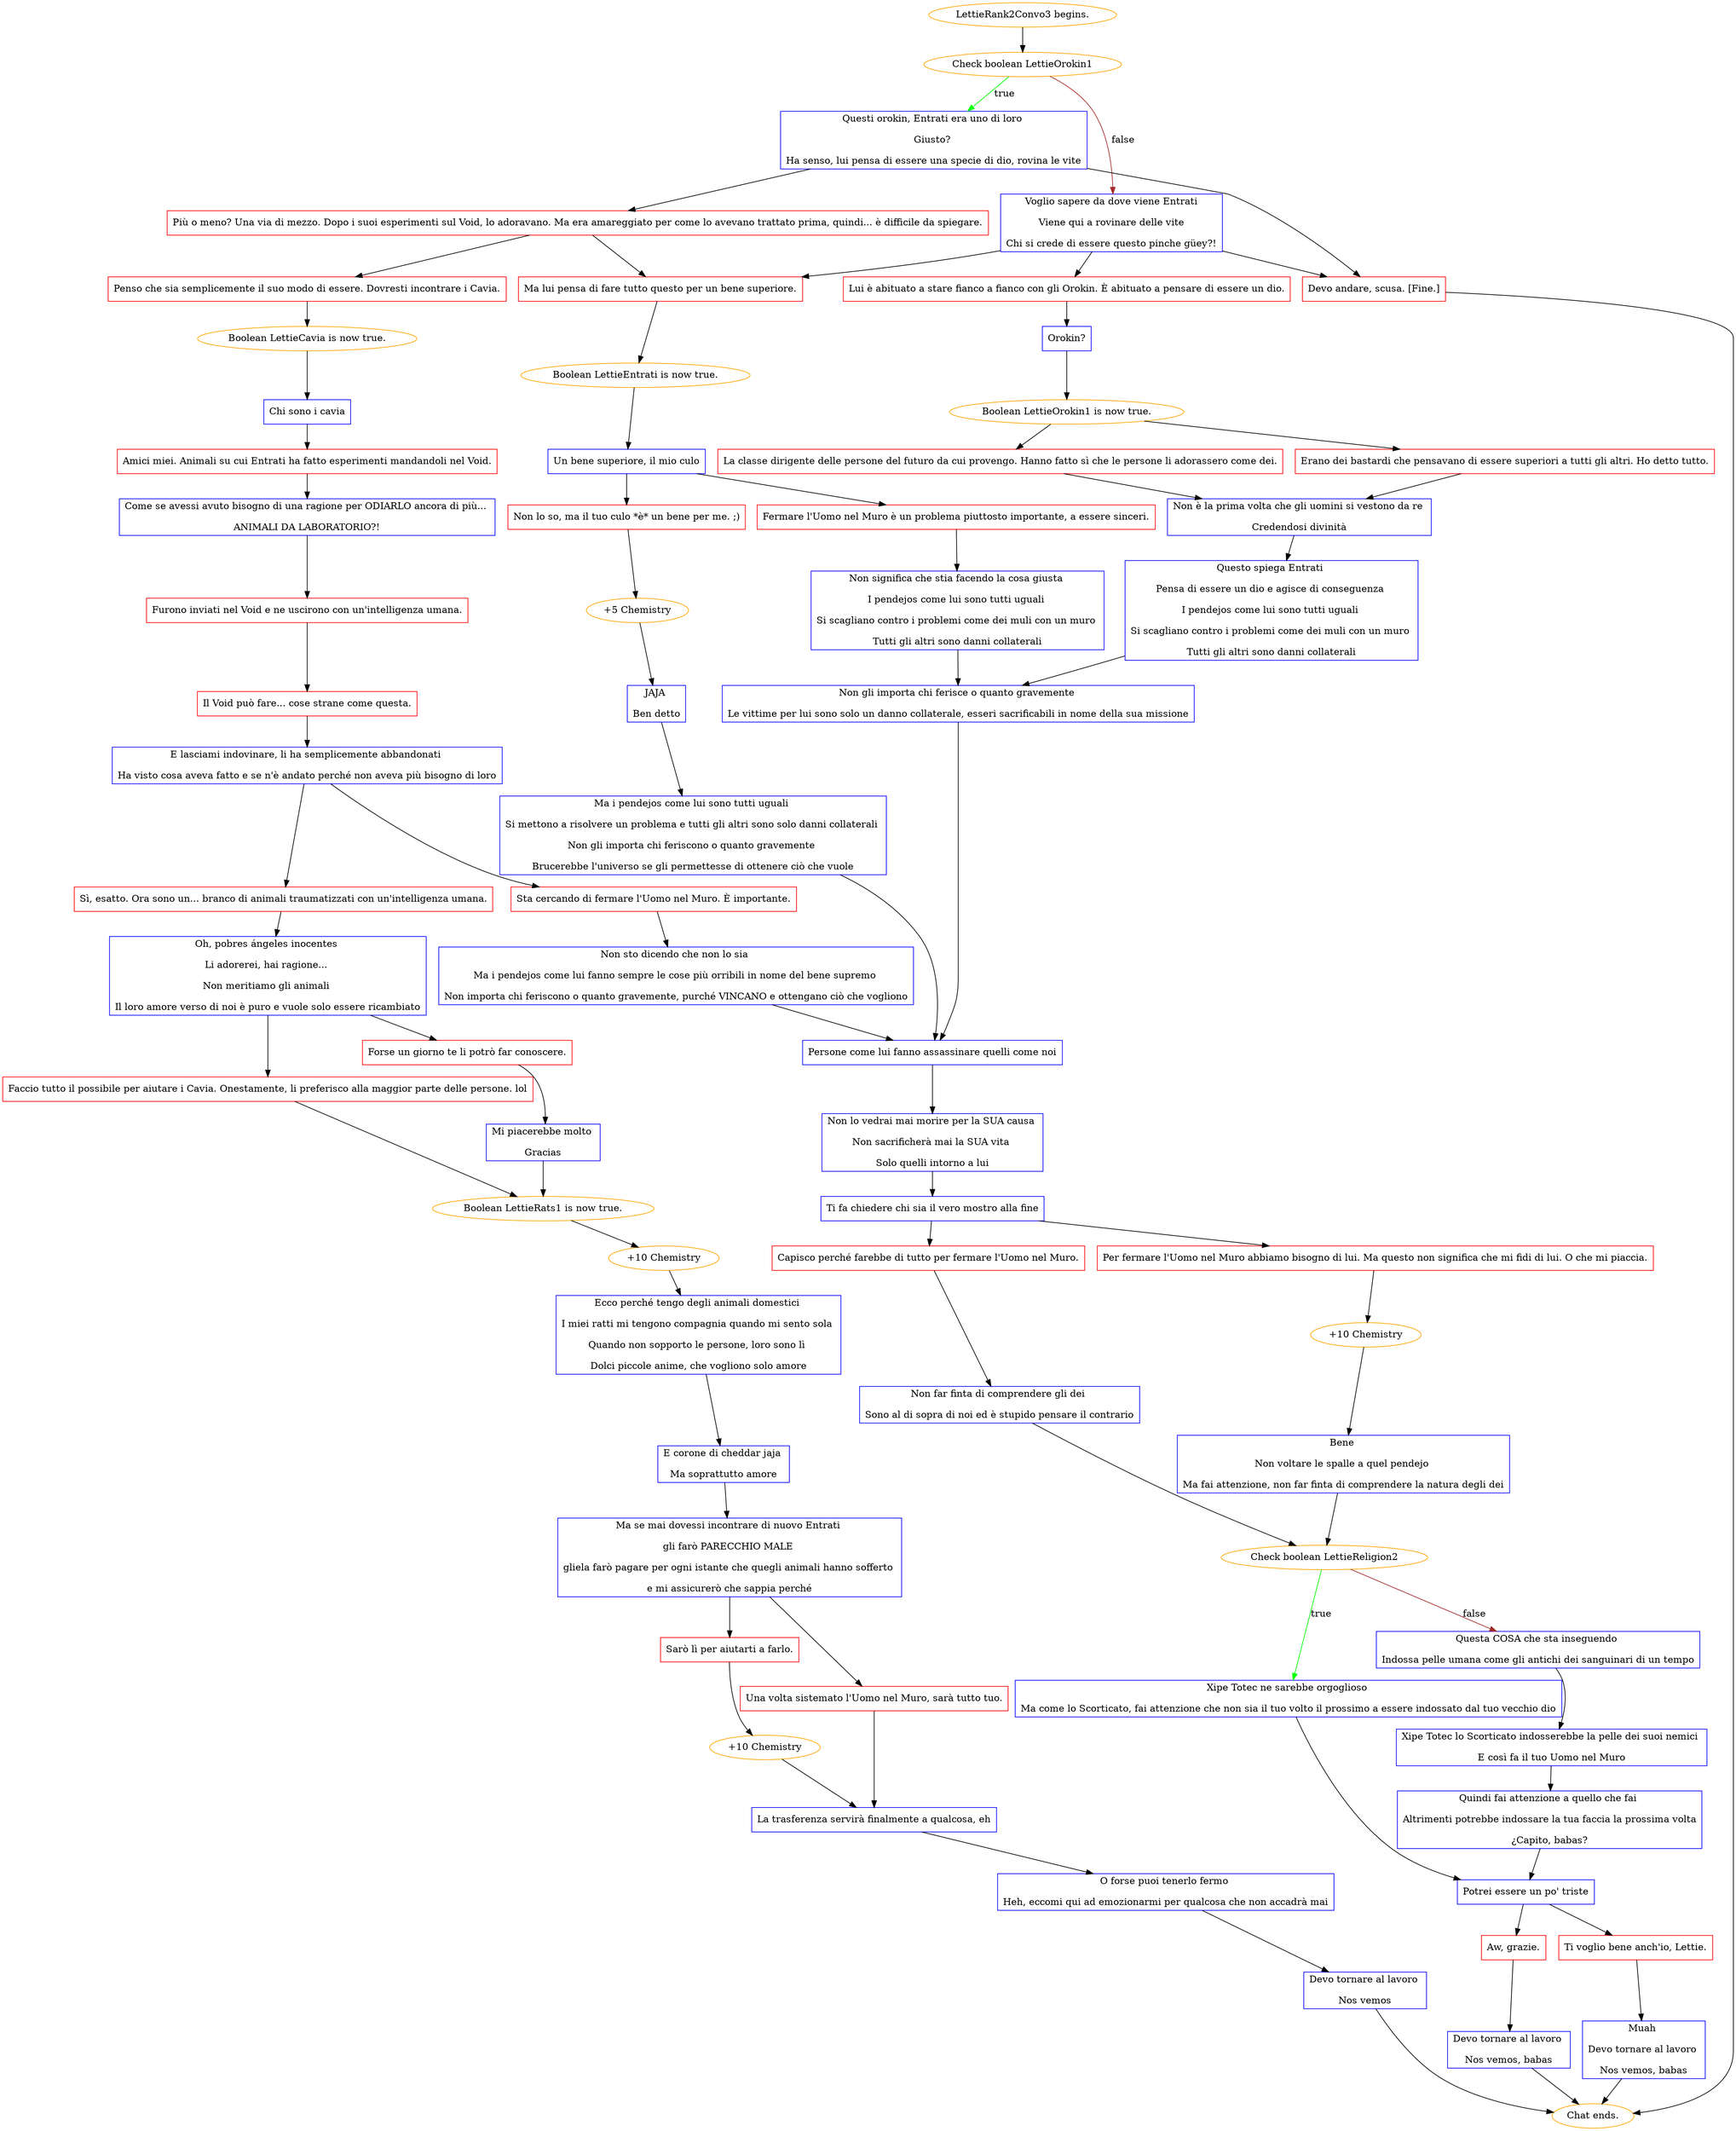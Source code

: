 digraph {
	"LettieRank2Convo3 begins." [color=orange];
		"LettieRank2Convo3 begins." -> j1666291197;
	j1666291197 [label="Check boolean LettieOrokin1",color=orange];
		j1666291197 -> j3852739160 [label=true,color=green];
		j1666291197 -> j77516959 [label=false,color=brown];
	j3852739160 [label="Questi orokin, Entrati era uno di loro 
Giusto? 
Ha senso, lui pensa di essere una specie di dio, rovina le vite",shape=box,color=blue];
		j3852739160 -> j4177439947;
		j3852739160 -> j1407282904;
	j77516959 [label="Voglio sapere da dove viene Entrati
Viene qui a rovinare delle vite
Chi si crede di essere questo pinche güey?!",shape=box,color=blue];
		j77516959 -> j2844667551;
		j77516959 -> j840805304;
		j77516959 -> j1407282904;
	j4177439947 [label="Più o meno? Una via di mezzo. Dopo i suoi esperimenti sul Void, lo adoravano. Ma era amareggiato per come lo avevano trattato prima, quindi... è difficile da spiegare.",shape=box,color=red];
		j4177439947 -> j696592427;
		j4177439947 -> j2844667551;
	j1407282904 [label="Devo andare, scusa. [Fine.]",shape=box,color=red];
		j1407282904 -> "Chat ends.";
	j2844667551 [label="Ma lui pensa di fare tutto questo per un bene superiore.",shape=box,color=red];
		j2844667551 -> j2246057189;
	j840805304 [label="Lui è abituato a stare fianco a fianco con gli Orokin. È abituato a pensare di essere un dio.",shape=box,color=red];
		j840805304 -> j1470456656;
	j696592427 [label="Penso che sia semplicemente il suo modo di essere. Dovresti incontrare i Cavia.",shape=box,color=red];
		j696592427 -> j562931271;
	"Chat ends." [color=orange];
	j2246057189 [label="Boolean LettieEntrati is now true.",color=orange];
		j2246057189 -> j3542059530;
	j1470456656 [label="Orokin?",shape=box,color=blue];
		j1470456656 -> j4157639181;
	j562931271 [label="Boolean LettieCavia is now true.",color=orange];
		j562931271 -> j682693534;
	j3542059530 [label="Un bene superiore, il mio culo",shape=box,color=blue];
		j3542059530 -> j3163569637;
		j3542059530 -> j1917049017;
	j4157639181 [label="Boolean LettieOrokin1 is now true.",color=orange];
		j4157639181 -> j2906971794;
		j4157639181 -> j3006793267;
	j682693534 [label="Chi sono i cavia",shape=box,color=blue];
		j682693534 -> j1672729068;
	j3163569637 [label="Non lo so, ma il tuo culo *è* un bene per me. ;)",shape=box,color=red];
		j3163569637 -> j1505636237;
	j1917049017 [label="Fermare l'Uomo nel Muro è un problema piuttosto importante, a essere sinceri.",shape=box,color=red];
		j1917049017 -> j4120453218;
	j2906971794 [label="La classe dirigente delle persone del futuro da cui provengo. Hanno fatto sì che le persone li adorassero come dei.",shape=box,color=red];
		j2906971794 -> j1753770442;
	j3006793267 [label="Erano dei bastardi che pensavano di essere superiori a tutti gli altri. Ho detto tutto.",shape=box,color=red];
		j3006793267 -> j1753770442;
	j1672729068 [label="Amici miei. Animali su cui Entrati ha fatto esperimenti mandandoli nel Void.",shape=box,color=red];
		j1672729068 -> j368838205;
	j1505636237 [label="+5 Chemistry",color=orange];
		j1505636237 -> j3923072717;
	j4120453218 [label="Non significa che stia facendo la cosa giusta 
I pendejos come lui sono tutti uguali 
Si scagliano contro i problemi come dei muli con un muro 
Tutti gli altri sono danni collaterali",shape=box,color=blue];
		j4120453218 -> j1765706131;
	j1753770442 [label="Non è la prima volta che gli uomini si vestono da re 
Credendosi divinità",shape=box,color=blue];
		j1753770442 -> j1004621347;
	j368838205 [label="Come se avessi avuto bisogno di una ragione per ODIARLO ancora di più... 
ANIMALI DA LABORATORIO?!",shape=box,color=blue];
		j368838205 -> j301060199;
	j3923072717 [label="JAJA 
Ben detto",shape=box,color=blue];
		j3923072717 -> j1356840558;
	j1765706131 [label="Non gli importa chi ferisce o quanto gravemente 
Le vittime per lui sono solo un danno collaterale, esseri sacrificabili in nome della sua missione",shape=box,color=blue];
		j1765706131 -> j286282124;
	j1004621347 [label="Questo spiega Entrati 
Pensa di essere un dio e agisce di conseguenza 
I pendejos come lui sono tutti uguali 
Si scagliano contro i problemi come dei muli con un muro 
Tutti gli altri sono danni collaterali",shape=box,color=blue];
		j1004621347 -> j1765706131;
	j301060199 [label="Furono inviati nel Void e ne uscirono con un'intelligenza umana.",shape=box,color=red];
		j301060199 -> j1589811062;
	j1356840558 [label="Ma i pendejos come lui sono tutti uguali 
Si mettono a risolvere un problema e tutti gli altri sono solo danni collaterali 
Non gli importa chi feriscono o quanto gravemente 
Brucerebbe l'universo se gli permettesse di ottenere ciò che vuole",shape=box,color=blue];
		j1356840558 -> j286282124;
	j286282124 [label="Persone come lui fanno assassinare quelli come noi",shape=box,color=blue];
		j286282124 -> j628831748;
	j1589811062 [label="Il Void può fare... cose strane come questa.",shape=box,color=red];
		j1589811062 -> j618274474;
	j628831748 [label="Non lo vedrai mai morire per la SUA causa 
Non sacrificherà mai la SUA vita 
Solo quelli intorno a lui",shape=box,color=blue];
		j628831748 -> j1028261962;
	j618274474 [label="E lasciami indovinare, li ha semplicemente abbandonati 
Ha visto cosa aveva fatto e se n'è andato perché non aveva più bisogno di loro",shape=box,color=blue];
		j618274474 -> j760766608;
		j618274474 -> j2897125856;
	j1028261962 [label="Ti fa chiedere chi sia il vero mostro alla fine",shape=box,color=blue];
		j1028261962 -> j1660920364;
		j1028261962 -> j4017320377;
	j760766608 [label="Sì, esatto. Ora sono un... branco di animali traumatizzati con un'intelligenza umana.",shape=box,color=red];
		j760766608 -> j3163335502;
	j2897125856 [label="Sta cercando di fermare l'Uomo nel Muro. È importante.",shape=box,color=red];
		j2897125856 -> j3400150928;
	j1660920364 [label="Capisco perché farebbe di tutto per fermare l'Uomo nel Muro.",shape=box,color=red];
		j1660920364 -> j2005133161;
	j4017320377 [label="Per fermare l'Uomo nel Muro abbiamo bisogno di lui. Ma questo non significa che mi fidi di lui. O che mi piaccia.",shape=box,color=red];
		j4017320377 -> j871357294;
	j3163335502 [label="Oh, pobres ángeles inocentes 
Li adorerei, hai ragione... 
Non meritiamo gli animali 
Il loro amore verso di noi è puro e vuole solo essere ricambiato",shape=box,color=blue];
		j3163335502 -> j3604667351;
		j3163335502 -> j401140164;
	j3400150928 [label="Non sto dicendo che non lo sia 
Ma i pendejos come lui fanno sempre le cose più orribili in nome del bene supremo 
Non importa chi feriscono o quanto gravemente, purché VINCANO e ottengano ciò che vogliono",shape=box,color=blue];
		j3400150928 -> j286282124;
	j2005133161 [label="Non far finta di comprendere gli dei 
Sono al di sopra di noi ed è stupido pensare il contrario",shape=box,color=blue];
		j2005133161 -> j3201214572;
	j871357294 [label="+10 Chemistry",color=orange];
		j871357294 -> j3287869022;
	j3604667351 [label="Faccio tutto il possibile per aiutare i Cavia. Onestamente, li preferisco alla maggior parte delle persone. lol",shape=box,color=red];
		j3604667351 -> j2835167094;
	j401140164 [label="Forse un giorno te li potrò far conoscere.",shape=box,color=red];
		j401140164 -> j2456042763;
	j3201214572 [label="Check boolean LettieReligion2",color=orange];
		j3201214572 -> j3225846635 [label=true,color=green];
		j3201214572 -> j2053154727 [label=false,color=brown];
	j3287869022 [label="Bene 
Non voltare le spalle a quel pendejo 
Ma fai attenzione, non far finta di comprendere la natura degli dei",shape=box,color=blue];
		j3287869022 -> j3201214572;
	j2835167094 [label="Boolean LettieRats1 is now true.",color=orange];
		j2835167094 -> j1461289557;
	j2456042763 [label="Mi piacerebbe molto 
Gracias",shape=box,color=blue];
		j2456042763 -> j2835167094;
	j3225846635 [label="Xipe Totec ne sarebbe orgoglioso 
Ma come lo Scorticato, fai attenzione che non sia il tuo volto il prossimo a essere indossato dal tuo vecchio dio",shape=box,color=blue];
		j3225846635 -> j1967592476;
	j2053154727 [label="Questa COSA che sta inseguendo 
Indossa pelle umana come gli antichi dei sanguinari di un tempo",shape=box,color=blue];
		j2053154727 -> j1936205494;
	j1461289557 [label="+10 Chemistry",color=orange];
		j1461289557 -> j1266056589;
	j1967592476 [label="Potrei essere un po' triste",shape=box,color=blue];
		j1967592476 -> j2913018602;
		j1967592476 -> j2926541403;
	j1936205494 [label="Xipe Totec lo Scorticato indosserebbe la pelle dei suoi nemici 
E così fa il tuo Uomo nel Muro",shape=box,color=blue];
		j1936205494 -> j3227864663;
	j1266056589 [label="Ecco perché tengo degli animali domestici 
I miei ratti mi tengono compagnia quando mi sento sola 
Quando non sopporto le persone, loro sono lì 
Dolci piccole anime, che vogliono solo amore",shape=box,color=blue];
		j1266056589 -> j551034194;
	j2913018602 [label="Aw, grazie.",shape=box,color=red];
		j2913018602 -> j705586391;
	j2926541403 [label="Ti voglio bene anch'io, Lettie.",shape=box,color=red];
		j2926541403 -> j999768025;
	j3227864663 [label="Quindi fai attenzione a quello che fai 
Altrimenti potrebbe indossare la tua faccia la prossima volta
¿Capito, babas?",shape=box,color=blue];
		j3227864663 -> j1967592476;
	j551034194 [label="E corone di cheddar jaja 
Ma soprattutto amore",shape=box,color=blue];
		j551034194 -> j3174594349;
	j705586391 [label="Devo tornare al lavoro 
Nos vemos, babas",shape=box,color=blue];
		j705586391 -> "Chat ends.";
	j999768025 [label="Muah 
Devo tornare al lavoro 
Nos vemos, babas",shape=box,color=blue];
		j999768025 -> "Chat ends.";
	j3174594349 [label="Ma se mai dovessi incontrare di nuovo Entrati 
gli farò PARECCHIO MALE 
gliela farò pagare per ogni istante che quegli animali hanno sofferto 
e mi assicurerò che sappia perché",shape=box,color=blue];
		j3174594349 -> j3080015750;
		j3174594349 -> j316392328;
	j3080015750 [label="Sarò lì per aiutarti a farlo.",shape=box,color=red];
		j3080015750 -> j2461644215;
	j316392328 [label="Una volta sistemato l'Uomo nel Muro, sarà tutto tuo.",shape=box,color=red];
		j316392328 -> j301681933;
	j2461644215 [label="+10 Chemistry",color=orange];
		j2461644215 -> j301681933;
	j301681933 [label="La trasferenza servirà finalmente a qualcosa, eh",shape=box,color=blue];
		j301681933 -> j4111510564;
	j4111510564 [label="O forse puoi tenerlo fermo 
Heh, eccomi qui ad emozionarmi per qualcosa che non accadrà mai",shape=box,color=blue];
		j4111510564 -> j92383633;
	j92383633 [label="Devo tornare al lavoro 
Nos vemos",shape=box,color=blue];
		j92383633 -> "Chat ends.";
}